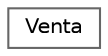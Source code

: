 digraph "Graphical Class Hierarchy"
{
 // INTERACTIVE_SVG=YES
 // LATEX_PDF_SIZE
  bgcolor="transparent";
  edge [fontname=Helvetica,fontsize=10,labelfontname=Helvetica,labelfontsize=10];
  node [fontname=Helvetica,fontsize=10,shape=box,height=0.2,width=0.4];
  rankdir="LR";
  Node0 [id="Node000000",label="Venta",height=0.2,width=0.4,color="grey40", fillcolor="white", style="filled",URL="$classVenta.html",tooltip="Representa una Venta que se ha completado. Es un modelo de datos simple (a veces llamado POCO o DTO)."];
}
